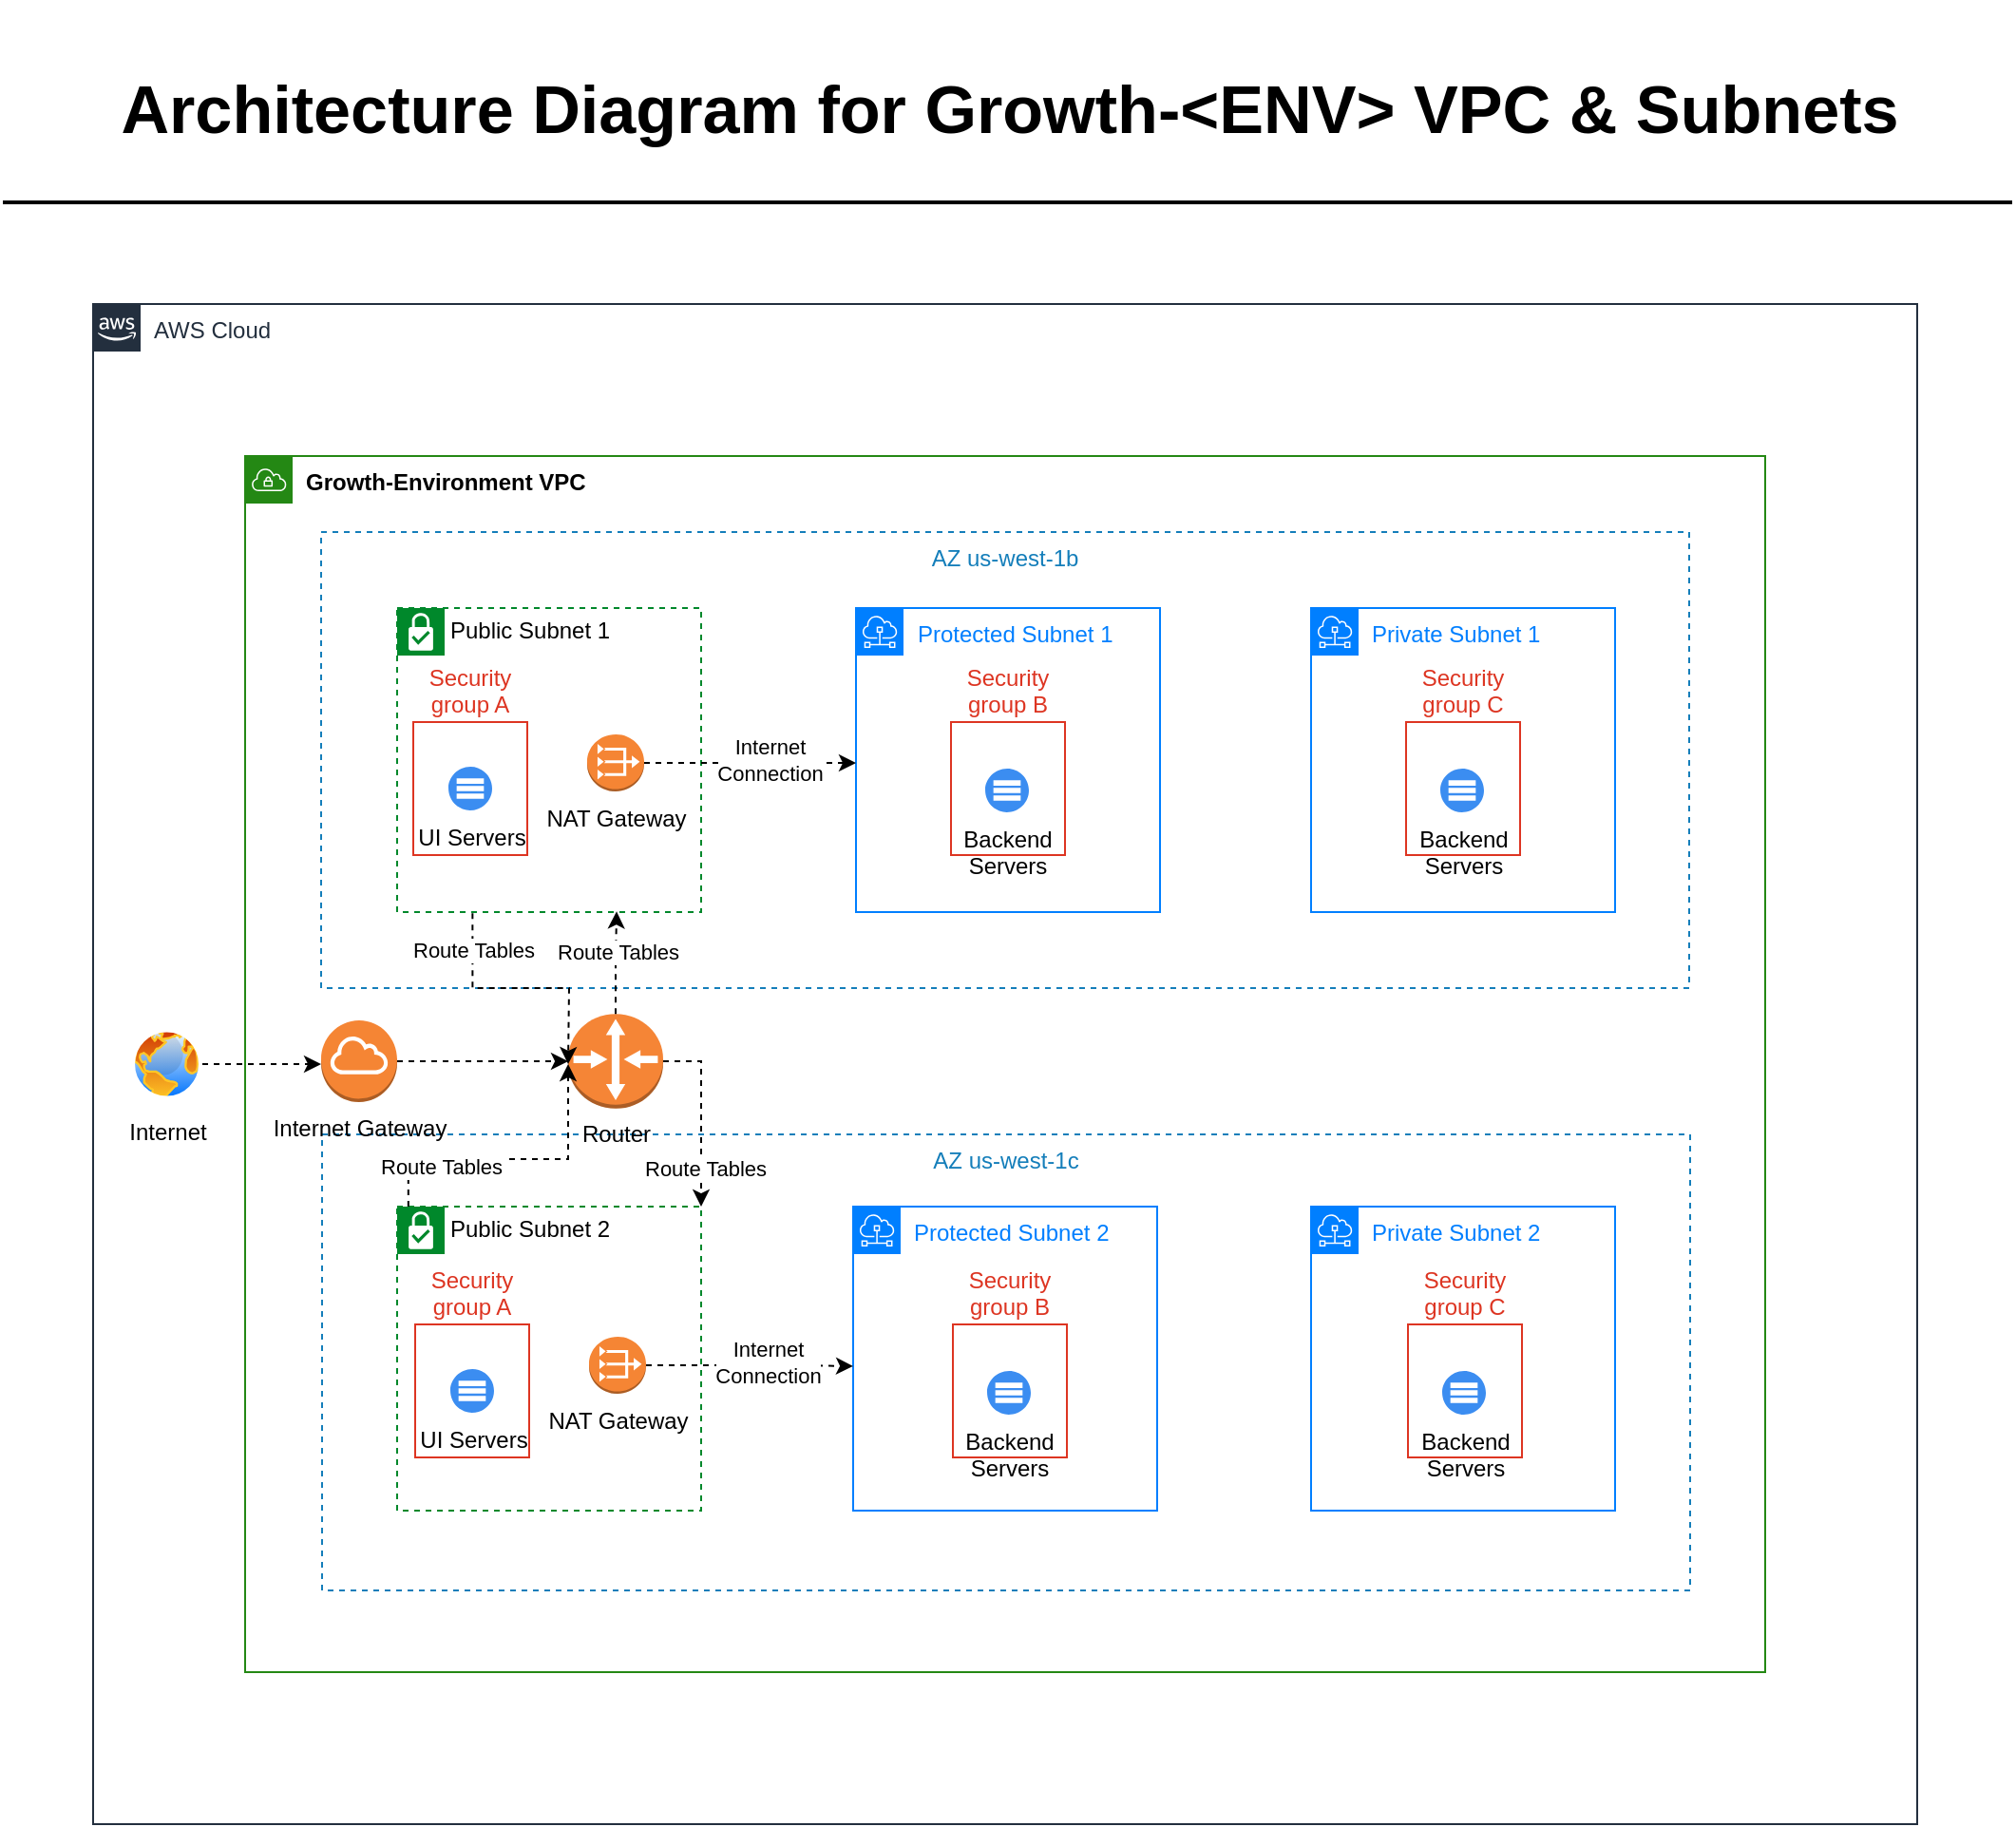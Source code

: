 <mxfile version="20.7.3" type="github">
  <diagram id="Ht1M8jgEwFfnCIfOTk4-" name="Page-1">
    <mxGraphModel dx="1980" dy="1175" grid="1" gridSize="10" guides="1" tooltips="1" connect="1" arrows="1" fold="1" page="1" pageScale="1" pageWidth="827" pageHeight="1169" math="0" shadow="0">
      <root>
        <mxCell id="0" />
        <mxCell id="1" parent="0" />
        <mxCell id="jZVaUwOg5UY3L9NAnvdq-71" value="AWS Cloud" style="points=[[0,0],[0.25,0],[0.5,0],[0.75,0],[1,0],[1,0.25],[1,0.5],[1,0.75],[1,1],[0.75,1],[0.5,1],[0.25,1],[0,1],[0,0.75],[0,0.5],[0,0.25]];outlineConnect=0;gradientColor=none;html=1;whiteSpace=wrap;fontSize=12;fontStyle=0;shape=mxgraph.aws4.group;grIcon=mxgraph.aws4.group_aws_cloud_alt;strokeColor=#232F3E;fillColor=none;verticalAlign=top;align=left;spacingLeft=30;fontColor=#232F3E;dashed=0;labelBackgroundColor=none;container=1;pointerEvents=0;collapsible=0;recursiveResize=0;" parent="1" vertex="1">
          <mxGeometry x="80" y="160" width="960" height="800" as="geometry" />
        </mxCell>
        <mxCell id="tGOJSUKgPJt2CwX8GFTT-42" value="&lt;b&gt;&lt;font color=&quot;#000000&quot;&gt;Growth-Environment VPC&lt;/font&gt;&lt;/b&gt;" style="points=[[0,0],[0.25,0],[0.5,0],[0.75,0],[1,0],[1,0.25],[1,0.5],[1,0.75],[1,1],[0.75,1],[0.5,1],[0.25,1],[0,1],[0,0.75],[0,0.5],[0,0.25]];outlineConnect=0;gradientColor=none;html=1;whiteSpace=wrap;fontSize=12;fontStyle=0;container=1;pointerEvents=0;collapsible=0;recursiveResize=0;shape=mxgraph.aws4.group;grIcon=mxgraph.aws4.group_vpc;strokeColor=#248814;fillColor=none;verticalAlign=top;align=left;spacingLeft=30;fontColor=#AAB7B8;dashed=0;shadow=0;labelBackgroundColor=none;labelBorderColor=none;sketch=0;" parent="jZVaUwOg5UY3L9NAnvdq-71" vertex="1">
          <mxGeometry x="80" y="80" width="800" height="640" as="geometry" />
        </mxCell>
        <mxCell id="tGOJSUKgPJt2CwX8GFTT-43" value="AZ us-west-1b" style="fillColor=none;strokeColor=#147EBA;dashed=1;verticalAlign=top;fontStyle=0;fontColor=#147EBA;shadow=0;labelBackgroundColor=none;labelBorderColor=none;sketch=0;" parent="tGOJSUKgPJt2CwX8GFTT-42" vertex="1">
          <mxGeometry x="40" y="40" width="720" height="240" as="geometry" />
        </mxCell>
        <mxCell id="tGOJSUKgPJt2CwX8GFTT-53" value="AZ us-west-1c" style="fillColor=none;strokeColor=#147EBA;dashed=1;verticalAlign=top;fontStyle=0;fontColor=#147EBA;shadow=0;labelBackgroundColor=none;labelBorderColor=none;sketch=0;" parent="tGOJSUKgPJt2CwX8GFTT-42" vertex="1">
          <mxGeometry x="40.5" y="357" width="720" height="240" as="geometry" />
        </mxCell>
        <mxCell id="rlHpW61gYLTr413FaqD1-22" value="" style="edgeStyle=orthogonalEdgeStyle;rounded=0;orthogonalLoop=1;jettySize=auto;html=1;dashed=1;" edge="1" parent="tGOJSUKgPJt2CwX8GFTT-42" source="rlHpW61gYLTr413FaqD1-16" target="rlHpW61gYLTr413FaqD1-19">
          <mxGeometry relative="1" as="geometry" />
        </mxCell>
        <mxCell id="rlHpW61gYLTr413FaqD1-16" value="Internet Gateway" style="outlineConnect=0;dashed=0;verticalLabelPosition=bottom;verticalAlign=top;align=center;html=1;shape=mxgraph.aws3.internet_gateway;fillColor=#F58534;gradientColor=none;" vertex="1" parent="tGOJSUKgPJt2CwX8GFTT-42">
          <mxGeometry x="40" y="297" width="40" height="43" as="geometry" />
        </mxCell>
        <mxCell id="rlHpW61gYLTr413FaqD1-19" value="Router" style="outlineConnect=0;dashed=0;verticalLabelPosition=bottom;verticalAlign=top;align=center;html=1;shape=mxgraph.aws3.router;fillColor=#F58536;gradientColor=none;" vertex="1" parent="tGOJSUKgPJt2CwX8GFTT-42">
          <mxGeometry x="170" y="293.62" width="50" height="49.75" as="geometry" />
        </mxCell>
        <mxCell id="rlHpW61gYLTr413FaqD1-20" value="" style="edgeStyle=orthogonalEdgeStyle;rounded=0;orthogonalLoop=1;jettySize=auto;html=1;dashed=1;exitX=1;exitY=0.5;exitDx=0;exitDy=0;exitPerimeter=0;endArrow=none;" edge="1" parent="tGOJSUKgPJt2CwX8GFTT-42" source="rlHpW61gYLTr413FaqD1-16" target="rlHpW61gYLTr413FaqD1-19">
          <mxGeometry relative="1" as="geometry">
            <mxPoint x="240" y="558.5" as="sourcePoint" />
            <mxPoint x="560.526" y="595" as="targetPoint" />
          </mxGeometry>
        </mxCell>
        <mxCell id="tGOJSUKgPJt2CwX8GFTT-61" style="edgeStyle=orthogonalEdgeStyle;rounded=0;orthogonalLoop=1;jettySize=auto;html=1;exitX=0.5;exitY=1;exitDx=0;exitDy=0;fontColor=#000000;" parent="jZVaUwOg5UY3L9NAnvdq-71" source="tGOJSUKgPJt2CwX8GFTT-42" target="tGOJSUKgPJt2CwX8GFTT-42" edge="1">
          <mxGeometry relative="1" as="geometry" />
        </mxCell>
        <mxCell id="rlHpW61gYLTr413FaqD1-15" value="" style="edgeStyle=orthogonalEdgeStyle;rounded=0;orthogonalLoop=1;jettySize=auto;html=1;dashed=1;" edge="1" parent="jZVaUwOg5UY3L9NAnvdq-71" source="rlHpW61gYLTr413FaqD1-14">
          <mxGeometry relative="1" as="geometry">
            <mxPoint x="120" y="400" as="targetPoint" />
          </mxGeometry>
        </mxCell>
        <mxCell id="rlHpW61gYLTr413FaqD1-14" value="Internet" style="aspect=fixed;perimeter=ellipsePerimeter;html=1;align=center;shadow=0;dashed=0;spacingTop=3;image;image=img/lib/active_directory/internet_globe.svg;" vertex="1" parent="jZVaUwOg5UY3L9NAnvdq-71">
          <mxGeometry x="20" y="381.25" width="37.5" height="37.5" as="geometry" />
        </mxCell>
        <mxCell id="-QjtrjUzRDEMRZ5MF8oH-47" value="&lt;h3&gt;Architecture Diagram for Growth-&amp;lt;ENV&amp;gt; VPC &amp;amp; Subnets&lt;/h3&gt;" style="text;html=1;resizable=0;points=[];autosize=1;align=center;verticalAlign=middle;spacingTop=-4;fontSize=30;fontStyle=1;labelBackgroundColor=none;labelPosition=center;verticalLabelPosition=middle;" parent="1" vertex="1">
          <mxGeometry x="82" width="960" height="120" as="geometry" />
        </mxCell>
        <mxCell id="SCVMTBWpLvtzJIhz15lM-1" value="" style="line;strokeWidth=2;html=1;fontSize=14;labelBackgroundColor=none;" parent="1" vertex="1">
          <mxGeometry x="32.5" y="101.5" width="1057.5" height="10" as="geometry" />
        </mxCell>
        <mxCell id="rlHpW61gYLTr413FaqD1-3" value="Protected Subnet 1" style="sketch=0;outlineConnect=0;gradientColor=none;html=1;whiteSpace=wrap;fontSize=12;fontStyle=0;shape=mxgraph.aws4.group;grIcon=mxgraph.aws4.group_subnet;strokeColor=#007FFF;fillColor=none;verticalAlign=top;align=left;spacingLeft=30;fontColor=#007FFF;dashed=0;shadow=0;labelBackgroundColor=none;labelBorderColor=none;" vertex="1" parent="1">
          <mxGeometry x="481.5" y="320" width="160" height="160" as="geometry" />
        </mxCell>
        <mxCell id="rlHpW61gYLTr413FaqD1-4" value="Public Subnet 1" style="shape=mxgraph.ibm.box;prType=subnet;fontStyle=0;verticalAlign=top;align=left;spacingLeft=32;spacingTop=4;fillColor=none;rounded=0;whiteSpace=wrap;html=1;strokeColor=#00882B;strokeWidth=1;dashed=1;container=1;spacing=-4;collapsible=0;expand=0;recursiveResize=0;shadow=0;labelBackgroundColor=none;labelBorderColor=none;sketch=0;" vertex="1" parent="1">
          <mxGeometry x="240" y="320" width="160" height="160" as="geometry" />
        </mxCell>
        <mxCell id="rlHpW61gYLTr413FaqD1-10" value="NAT Gateway" style="outlineConnect=0;dashed=0;verticalLabelPosition=bottom;verticalAlign=top;align=center;html=1;shape=mxgraph.aws3.vpc_nat_gateway;fillColor=#F58534;gradientColor=none;" vertex="1" parent="rlHpW61gYLTr413FaqD1-4">
          <mxGeometry x="100" y="66.5" width="30" height="30" as="geometry" />
        </mxCell>
        <mxCell id="rlHpW61gYLTr413FaqD1-27" value="UI Servers" style="sketch=0;html=1;aspect=fixed;strokeColor=none;shadow=0;align=center;verticalAlign=top;fillColor=#3B8DF1;shape=mxgraph.gcp2.servers_stacked;labelPosition=center;verticalLabelPosition=bottom;" vertex="1" parent="rlHpW61gYLTr413FaqD1-4">
          <mxGeometry x="27" y="83.5" width="23" height="23" as="geometry" />
        </mxCell>
        <mxCell id="rlHpW61gYLTr413FaqD1-11" value="Security &#xa;group A" style="fillColor=none;strokeColor=#DD3522;verticalAlign=bottom;fontStyle=0;fontColor=#DD3522;labelPosition=center;verticalLabelPosition=top;align=center;" vertex="1" parent="rlHpW61gYLTr413FaqD1-4">
          <mxGeometry x="8.5" y="60" width="60" height="70" as="geometry" />
        </mxCell>
        <mxCell id="rlHpW61gYLTr413FaqD1-5" value="Private Subnet 1" style="sketch=0;outlineConnect=0;gradientColor=none;html=1;whiteSpace=wrap;fontSize=12;fontStyle=0;shape=mxgraph.aws4.group;grIcon=mxgraph.aws4.group_subnet;strokeColor=#007FFF;fillColor=none;verticalAlign=top;align=left;spacingLeft=30;fontColor=#007FFF;dashed=0;shadow=0;labelBackgroundColor=none;labelBorderColor=none;" vertex="1" parent="1">
          <mxGeometry x="721" y="320" width="160" height="160" as="geometry" />
        </mxCell>
        <mxCell id="rlHpW61gYLTr413FaqD1-6" value="Protected Subnet 2" style="sketch=0;outlineConnect=0;gradientColor=none;html=1;whiteSpace=wrap;fontSize=12;fontStyle=0;shape=mxgraph.aws4.group;grIcon=mxgraph.aws4.group_subnet;strokeColor=#007FFF;fillColor=none;verticalAlign=top;align=left;spacingLeft=30;fontColor=#007FFF;dashed=0;shadow=0;labelBackgroundColor=none;labelBorderColor=none;" vertex="1" parent="1">
          <mxGeometry x="480" y="635" width="160" height="160" as="geometry" />
        </mxCell>
        <mxCell id="rlHpW61gYLTr413FaqD1-7" value="Public Subnet 2" style="shape=mxgraph.ibm.box;prType=subnet;fontStyle=0;verticalAlign=top;align=left;spacingLeft=32;spacingTop=4;fillColor=none;rounded=0;whiteSpace=wrap;html=1;strokeColor=#00882B;strokeWidth=1;dashed=1;container=1;spacing=-4;collapsible=0;expand=0;recursiveResize=0;shadow=0;labelBackgroundColor=none;labelBorderColor=none;sketch=0;" vertex="1" parent="1">
          <mxGeometry x="240" y="635" width="160" height="160" as="geometry" />
        </mxCell>
        <mxCell id="rlHpW61gYLTr413FaqD1-8" value="Private Subnet 2" style="sketch=0;outlineConnect=0;gradientColor=none;html=1;whiteSpace=wrap;fontSize=12;fontStyle=0;shape=mxgraph.aws4.group;grIcon=mxgraph.aws4.group_subnet;strokeColor=#007FFF;fillColor=none;verticalAlign=top;align=left;spacingLeft=30;fontColor=#007FFF;dashed=0;shadow=0;labelBackgroundColor=none;labelBorderColor=none;" vertex="1" parent="1">
          <mxGeometry x="721" y="635" width="160" height="160" as="geometry" />
        </mxCell>
        <mxCell id="rlHpW61gYLTr413FaqD1-18" value="" style="edgeStyle=orthogonalEdgeStyle;rounded=0;orthogonalLoop=1;jettySize=auto;html=1;dashed=1;exitX=0.5;exitY=0;exitDx=0;exitDy=0;exitPerimeter=0;startArrow=none;entryX=0.722;entryY=0.998;entryDx=0;entryDy=0;entryPerimeter=0;" edge="1" parent="1" source="rlHpW61gYLTr413FaqD1-19" target="rlHpW61gYLTr413FaqD1-4">
          <mxGeometry relative="1" as="geometry" />
        </mxCell>
        <mxCell id="rlHpW61gYLTr413FaqD1-23" value="Route Tables" style="edgeLabel;html=1;align=center;verticalAlign=middle;resizable=0;points=[];" vertex="1" connectable="0" parent="rlHpW61gYLTr413FaqD1-18">
          <mxGeometry x="-0.159" y="1" relative="1" as="geometry">
            <mxPoint x="2" y="-10" as="offset" />
          </mxGeometry>
        </mxCell>
        <mxCell id="rlHpW61gYLTr413FaqD1-24" value="" style="edgeStyle=orthogonalEdgeStyle;rounded=0;orthogonalLoop=1;jettySize=auto;html=1;dashed=1;startArrow=none;exitX=0.248;exitY=1.004;exitDx=0;exitDy=0;exitPerimeter=0;" edge="1" parent="1" source="rlHpW61gYLTr413FaqD1-4">
          <mxGeometry relative="1" as="geometry">
            <mxPoint x="365.0" y="543.62" as="sourcePoint" />
            <mxPoint x="330" y="560" as="targetPoint" />
          </mxGeometry>
        </mxCell>
        <mxCell id="rlHpW61gYLTr413FaqD1-25" value="Route Tables" style="edgeLabel;html=1;align=center;verticalAlign=middle;resizable=0;points=[];" vertex="1" connectable="0" parent="rlHpW61gYLTr413FaqD1-24">
          <mxGeometry x="-0.159" y="1" relative="1" as="geometry">
            <mxPoint x="-15" y="-19" as="offset" />
          </mxGeometry>
        </mxCell>
        <mxCell id="rlHpW61gYLTr413FaqD1-26" value="Security &#xa;group B" style="fillColor=none;strokeColor=#DD3522;verticalAlign=bottom;fontStyle=0;fontColor=#DD3522;labelPosition=center;verticalLabelPosition=top;align=center;" vertex="1" parent="1">
          <mxGeometry x="531.5" y="380" width="60" height="70" as="geometry" />
        </mxCell>
        <mxCell id="rlHpW61gYLTr413FaqD1-9" value="Backend &lt;br&gt;Servers" style="sketch=0;html=1;aspect=fixed;strokeColor=none;shadow=0;align=center;verticalAlign=top;fillColor=#3B8DF1;shape=mxgraph.gcp2.servers_stacked;labelPosition=center;verticalLabelPosition=bottom;" vertex="1" parent="1">
          <mxGeometry x="549.5" y="404.5" width="23" height="23" as="geometry" />
        </mxCell>
        <mxCell id="rlHpW61gYLTr413FaqD1-28" value="" style="edgeStyle=orthogonalEdgeStyle;rounded=0;orthogonalLoop=1;jettySize=auto;html=1;dashed=1;" edge="1" parent="1" source="rlHpW61gYLTr413FaqD1-10" target="rlHpW61gYLTr413FaqD1-3">
          <mxGeometry relative="1" as="geometry">
            <Array as="points">
              <mxPoint x="450" y="402" />
              <mxPoint x="450" y="402" />
            </Array>
          </mxGeometry>
        </mxCell>
        <mxCell id="rlHpW61gYLTr413FaqD1-29" value="Internet&lt;br&gt;Connection" style="edgeLabel;html=1;align=center;verticalAlign=middle;resizable=0;points=[];" vertex="1" connectable="0" parent="rlHpW61gYLTr413FaqD1-28">
          <mxGeometry x="0.177" y="2" relative="1" as="geometry">
            <mxPoint as="offset" />
          </mxGeometry>
        </mxCell>
        <mxCell id="rlHpW61gYLTr413FaqD1-30" value="Security &#xa;group C" style="fillColor=none;strokeColor=#DD3522;verticalAlign=bottom;fontStyle=0;fontColor=#DD3522;labelPosition=center;verticalLabelPosition=top;align=center;" vertex="1" parent="1">
          <mxGeometry x="771" y="380" width="60" height="70" as="geometry" />
        </mxCell>
        <mxCell id="rlHpW61gYLTr413FaqD1-31" value="Backend &lt;br&gt;Servers" style="sketch=0;html=1;aspect=fixed;strokeColor=none;shadow=0;align=center;verticalAlign=top;fillColor=#3B8DF1;shape=mxgraph.gcp2.servers_stacked;labelPosition=center;verticalLabelPosition=bottom;" vertex="1" parent="1">
          <mxGeometry x="789" y="404.5" width="23" height="23" as="geometry" />
        </mxCell>
        <mxCell id="rlHpW61gYLTr413FaqD1-32" value="NAT Gateway" style="outlineConnect=0;dashed=0;verticalLabelPosition=bottom;verticalAlign=top;align=center;html=1;shape=mxgraph.aws3.vpc_nat_gateway;fillColor=#F58534;gradientColor=none;" vertex="1" parent="1">
          <mxGeometry x="341" y="703.5" width="30" height="30" as="geometry" />
        </mxCell>
        <mxCell id="rlHpW61gYLTr413FaqD1-33" value="UI Servers" style="sketch=0;html=1;aspect=fixed;strokeColor=none;shadow=0;align=center;verticalAlign=top;fillColor=#3B8DF1;shape=mxgraph.gcp2.servers_stacked;labelPosition=center;verticalLabelPosition=bottom;" vertex="1" parent="1">
          <mxGeometry x="268" y="720.5" width="23" height="23" as="geometry" />
        </mxCell>
        <mxCell id="rlHpW61gYLTr413FaqD1-34" value="Security &#xa;group A" style="fillColor=none;strokeColor=#DD3522;verticalAlign=bottom;fontStyle=0;fontColor=#DD3522;labelPosition=center;verticalLabelPosition=top;align=center;" vertex="1" parent="1">
          <mxGeometry x="249.5" y="697" width="60" height="70" as="geometry" />
        </mxCell>
        <mxCell id="rlHpW61gYLTr413FaqD1-35" value="Security &#xa;group B" style="fillColor=none;strokeColor=#DD3522;verticalAlign=bottom;fontStyle=0;fontColor=#DD3522;labelPosition=center;verticalLabelPosition=top;align=center;" vertex="1" parent="1">
          <mxGeometry x="532.5" y="697" width="60" height="70" as="geometry" />
        </mxCell>
        <mxCell id="rlHpW61gYLTr413FaqD1-36" value="Backend &lt;br&gt;Servers" style="sketch=0;html=1;aspect=fixed;strokeColor=none;shadow=0;align=center;verticalAlign=top;fillColor=#3B8DF1;shape=mxgraph.gcp2.servers_stacked;labelPosition=center;verticalLabelPosition=bottom;" vertex="1" parent="1">
          <mxGeometry x="550.5" y="721.5" width="23" height="23" as="geometry" />
        </mxCell>
        <mxCell id="rlHpW61gYLTr413FaqD1-37" value="" style="edgeStyle=orthogonalEdgeStyle;rounded=0;orthogonalLoop=1;jettySize=auto;html=1;dashed=1;" edge="1" parent="1" source="rlHpW61gYLTr413FaqD1-32">
          <mxGeometry relative="1" as="geometry">
            <mxPoint x="480" y="719" as="targetPoint" />
            <Array as="points">
              <mxPoint x="451" y="719" />
              <mxPoint x="451" y="719" />
            </Array>
          </mxGeometry>
        </mxCell>
        <mxCell id="rlHpW61gYLTr413FaqD1-38" value="Internet&lt;br&gt;Connection" style="edgeLabel;html=1;align=center;verticalAlign=middle;resizable=0;points=[];" vertex="1" connectable="0" parent="rlHpW61gYLTr413FaqD1-37">
          <mxGeometry x="0.177" y="2" relative="1" as="geometry">
            <mxPoint as="offset" />
          </mxGeometry>
        </mxCell>
        <mxCell id="rlHpW61gYLTr413FaqD1-39" value="Security &#xa;group C" style="fillColor=none;strokeColor=#DD3522;verticalAlign=bottom;fontStyle=0;fontColor=#DD3522;labelPosition=center;verticalLabelPosition=top;align=center;" vertex="1" parent="1">
          <mxGeometry x="772" y="697" width="60" height="70" as="geometry" />
        </mxCell>
        <mxCell id="rlHpW61gYLTr413FaqD1-40" value="Backend &lt;br&gt;Servers" style="sketch=0;html=1;aspect=fixed;strokeColor=none;shadow=0;align=center;verticalAlign=top;fillColor=#3B8DF1;shape=mxgraph.gcp2.servers_stacked;labelPosition=center;verticalLabelPosition=bottom;" vertex="1" parent="1">
          <mxGeometry x="790" y="721.5" width="23" height="23" as="geometry" />
        </mxCell>
        <mxCell id="rlHpW61gYLTr413FaqD1-41" value="" style="edgeStyle=orthogonalEdgeStyle;rounded=0;orthogonalLoop=1;jettySize=auto;html=1;dashed=1;exitX=1;exitY=0.5;exitDx=0;exitDy=0;exitPerimeter=0;startArrow=none;entryX=0.994;entryY=0;entryDx=0;entryDy=0;entryPerimeter=0;" edge="1" parent="1" source="rlHpW61gYLTr413FaqD1-19" target="rlHpW61gYLTr413FaqD1-7">
          <mxGeometry relative="1" as="geometry">
            <mxPoint x="365" y="543.62" as="sourcePoint" />
            <mxPoint x="365.52" y="489.68" as="targetPoint" />
            <Array as="points">
              <mxPoint x="400" y="559" />
              <mxPoint x="400" y="635" />
            </Array>
          </mxGeometry>
        </mxCell>
        <mxCell id="rlHpW61gYLTr413FaqD1-42" value="Route Tables" style="edgeLabel;html=1;align=center;verticalAlign=middle;resizable=0;points=[];" vertex="1" connectable="0" parent="rlHpW61gYLTr413FaqD1-41">
          <mxGeometry x="-0.159" y="1" relative="1" as="geometry">
            <mxPoint x="1" y="35" as="offset" />
          </mxGeometry>
        </mxCell>
        <mxCell id="rlHpW61gYLTr413FaqD1-43" value="" style="edgeStyle=orthogonalEdgeStyle;rounded=0;orthogonalLoop=1;jettySize=auto;html=1;dashed=1;startArrow=none;exitX=0.037;exitY=0;exitDx=0;exitDy=0;exitPerimeter=0;" edge="1" parent="1" source="rlHpW61gYLTr413FaqD1-7">
          <mxGeometry relative="1" as="geometry">
            <mxPoint x="290" y="636" as="sourcePoint" />
            <mxPoint x="330" y="560" as="targetPoint" />
            <Array as="points">
              <mxPoint x="246" y="620" />
              <mxPoint x="246" y="610" />
              <mxPoint x="330" y="610" />
            </Array>
          </mxGeometry>
        </mxCell>
        <mxCell id="rlHpW61gYLTr413FaqD1-44" value="Route Tables" style="edgeLabel;html=1;align=center;verticalAlign=middle;resizable=0;points=[];" vertex="1" connectable="0" parent="rlHpW61gYLTr413FaqD1-43">
          <mxGeometry x="-0.159" y="1" relative="1" as="geometry">
            <mxPoint x="-25" y="5" as="offset" />
          </mxGeometry>
        </mxCell>
      </root>
    </mxGraphModel>
  </diagram>
</mxfile>
